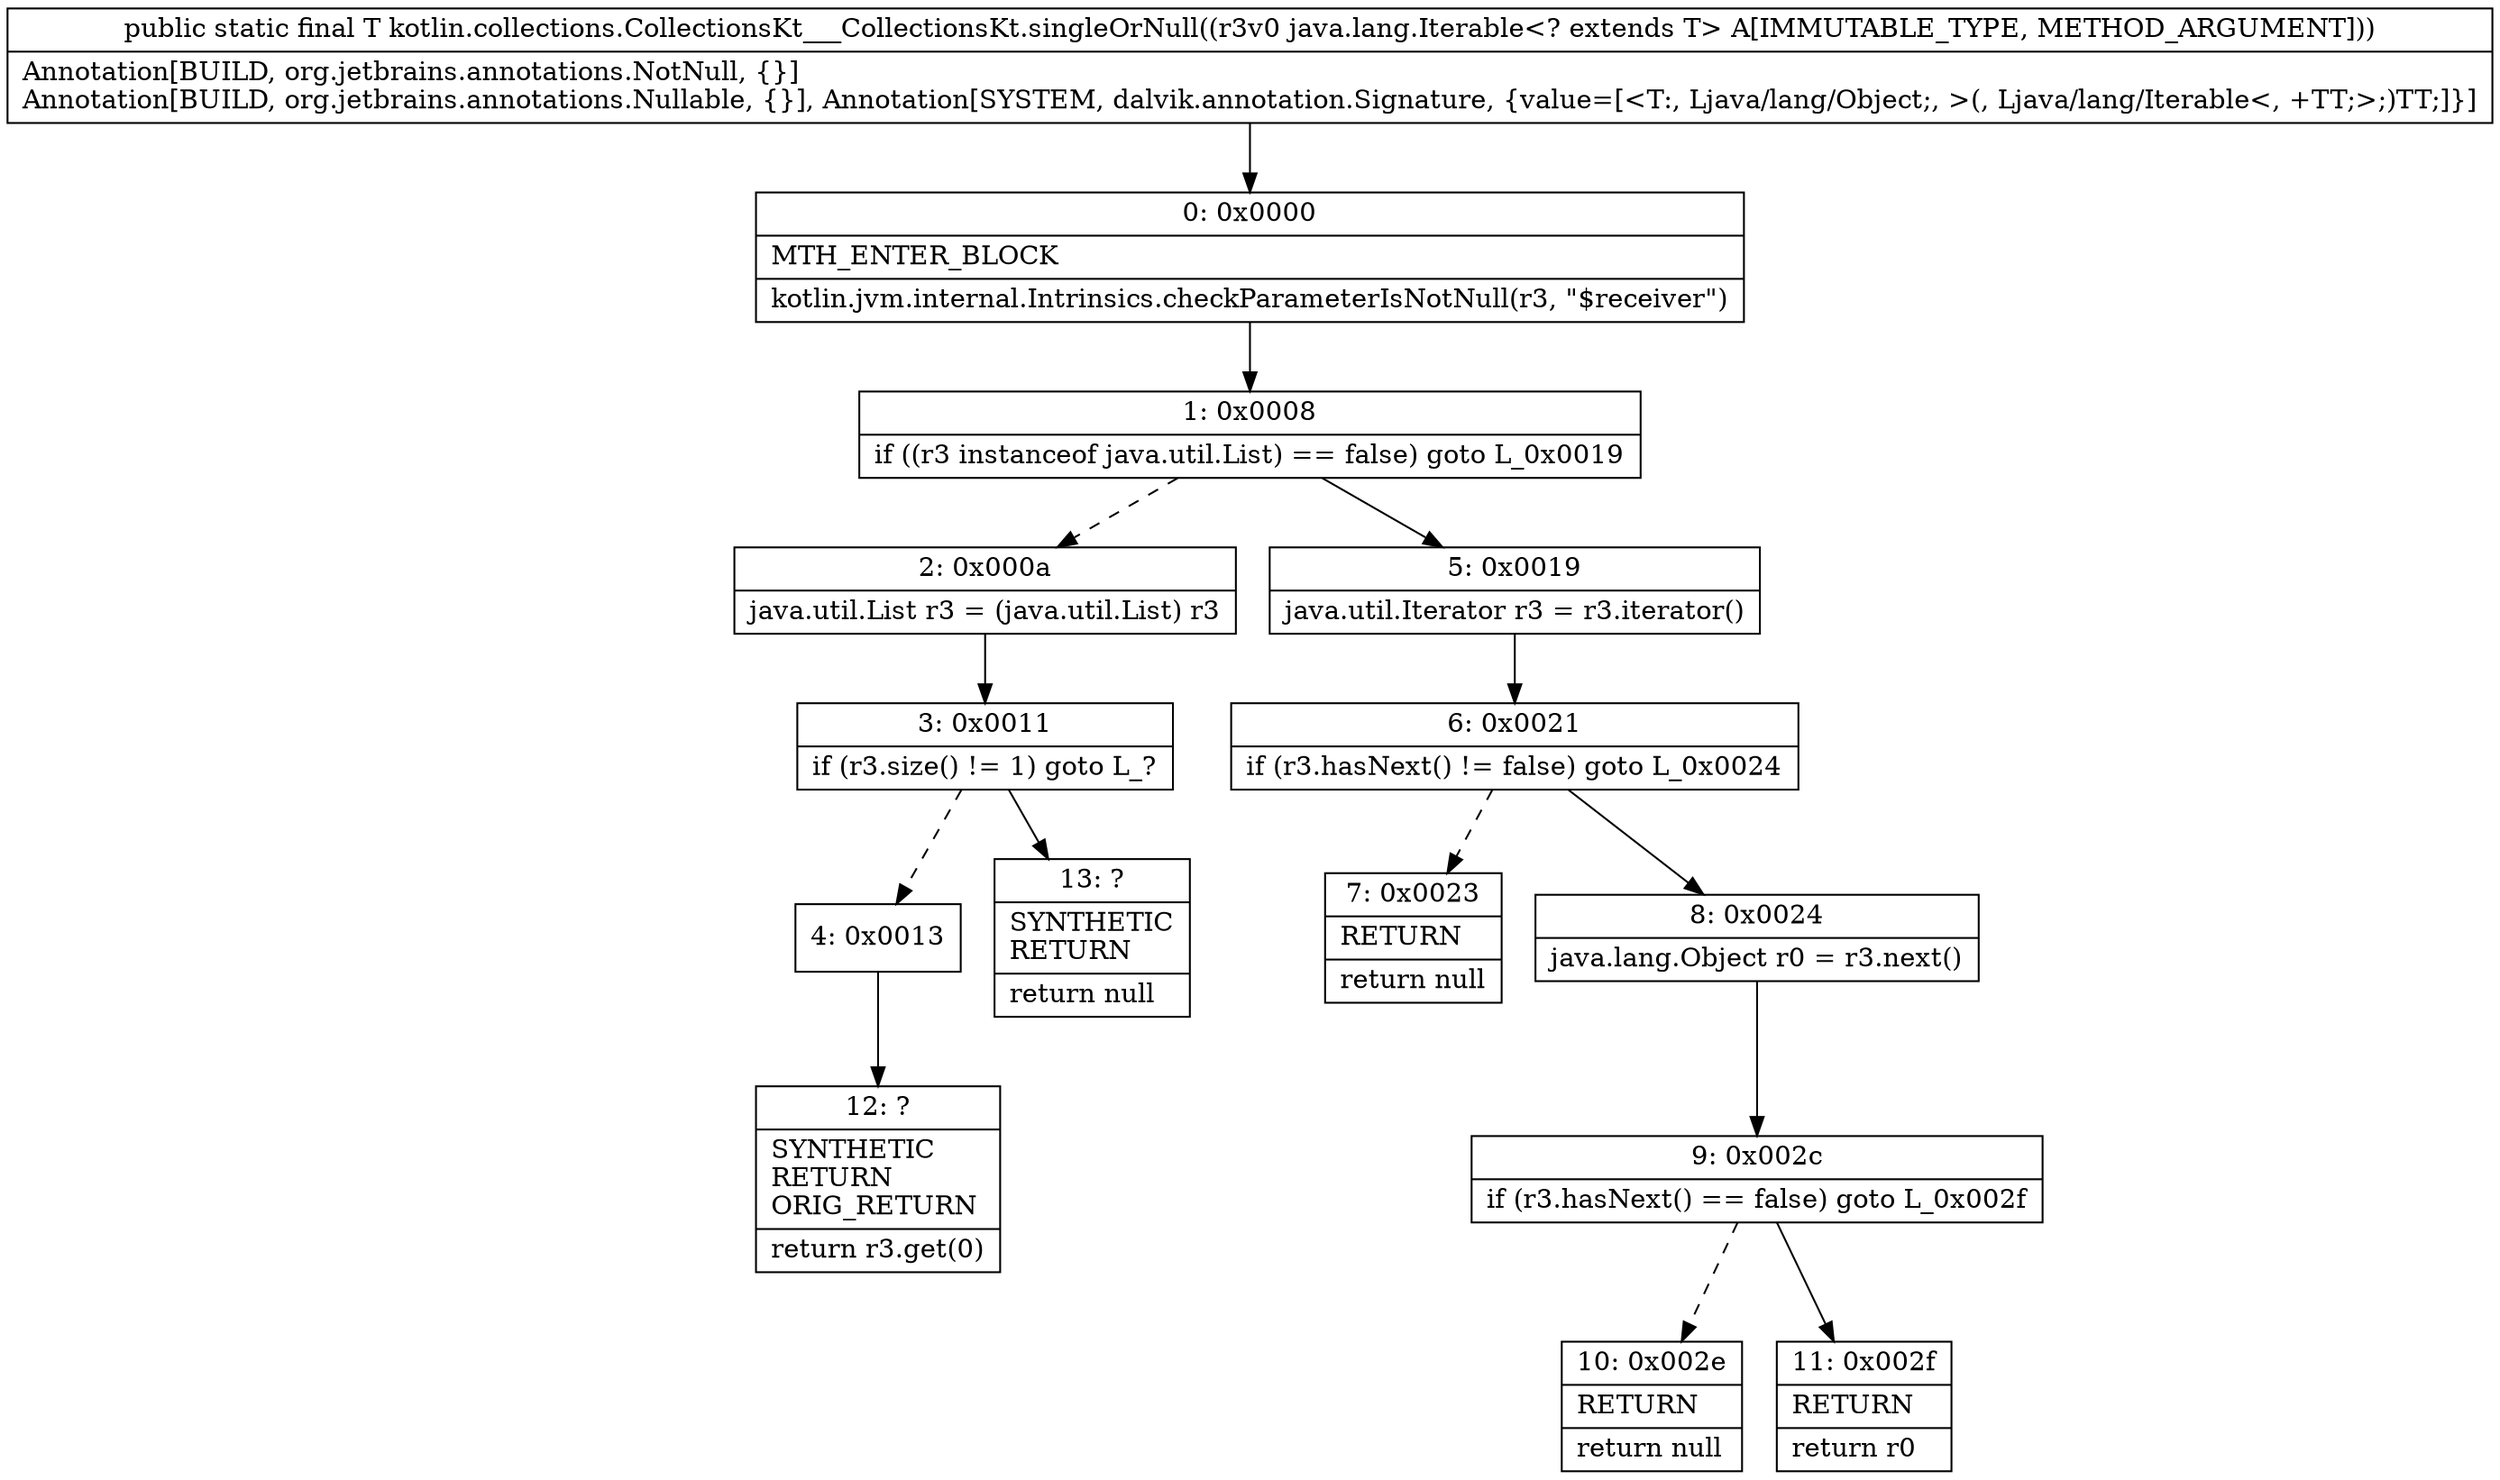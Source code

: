 digraph "CFG forkotlin.collections.CollectionsKt___CollectionsKt.singleOrNull(Ljava\/lang\/Iterable;)Ljava\/lang\/Object;" {
Node_0 [shape=record,label="{0\:\ 0x0000|MTH_ENTER_BLOCK\l|kotlin.jvm.internal.Intrinsics.checkParameterIsNotNull(r3, \"$receiver\")\l}"];
Node_1 [shape=record,label="{1\:\ 0x0008|if ((r3 instanceof java.util.List) == false) goto L_0x0019\l}"];
Node_2 [shape=record,label="{2\:\ 0x000a|java.util.List r3 = (java.util.List) r3\l}"];
Node_3 [shape=record,label="{3\:\ 0x0011|if (r3.size() != 1) goto L_?\l}"];
Node_4 [shape=record,label="{4\:\ 0x0013}"];
Node_5 [shape=record,label="{5\:\ 0x0019|java.util.Iterator r3 = r3.iterator()\l}"];
Node_6 [shape=record,label="{6\:\ 0x0021|if (r3.hasNext() != false) goto L_0x0024\l}"];
Node_7 [shape=record,label="{7\:\ 0x0023|RETURN\l|return null\l}"];
Node_8 [shape=record,label="{8\:\ 0x0024|java.lang.Object r0 = r3.next()\l}"];
Node_9 [shape=record,label="{9\:\ 0x002c|if (r3.hasNext() == false) goto L_0x002f\l}"];
Node_10 [shape=record,label="{10\:\ 0x002e|RETURN\l|return null\l}"];
Node_11 [shape=record,label="{11\:\ 0x002f|RETURN\l|return r0\l}"];
Node_12 [shape=record,label="{12\:\ ?|SYNTHETIC\lRETURN\lORIG_RETURN\l|return r3.get(0)\l}"];
Node_13 [shape=record,label="{13\:\ ?|SYNTHETIC\lRETURN\l|return null\l}"];
MethodNode[shape=record,label="{public static final T kotlin.collections.CollectionsKt___CollectionsKt.singleOrNull((r3v0 java.lang.Iterable\<? extends T\> A[IMMUTABLE_TYPE, METHOD_ARGUMENT]))  | Annotation[BUILD, org.jetbrains.annotations.NotNull, \{\}]\lAnnotation[BUILD, org.jetbrains.annotations.Nullable, \{\}], Annotation[SYSTEM, dalvik.annotation.Signature, \{value=[\<T:, Ljava\/lang\/Object;, \>(, Ljava\/lang\/Iterable\<, +TT;\>;)TT;]\}]\l}"];
MethodNode -> Node_0;
Node_0 -> Node_1;
Node_1 -> Node_2[style=dashed];
Node_1 -> Node_5;
Node_2 -> Node_3;
Node_3 -> Node_4[style=dashed];
Node_3 -> Node_13;
Node_4 -> Node_12;
Node_5 -> Node_6;
Node_6 -> Node_7[style=dashed];
Node_6 -> Node_8;
Node_8 -> Node_9;
Node_9 -> Node_10[style=dashed];
Node_9 -> Node_11;
}

